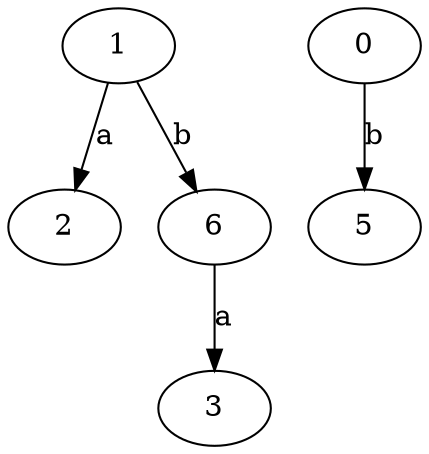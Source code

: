 strict digraph  {
1;
2;
3;
0;
5;
6;
1 -> 2  [label=a];
1 -> 6  [label=b];
0 -> 5  [label=b];
6 -> 3  [label=a];
}
